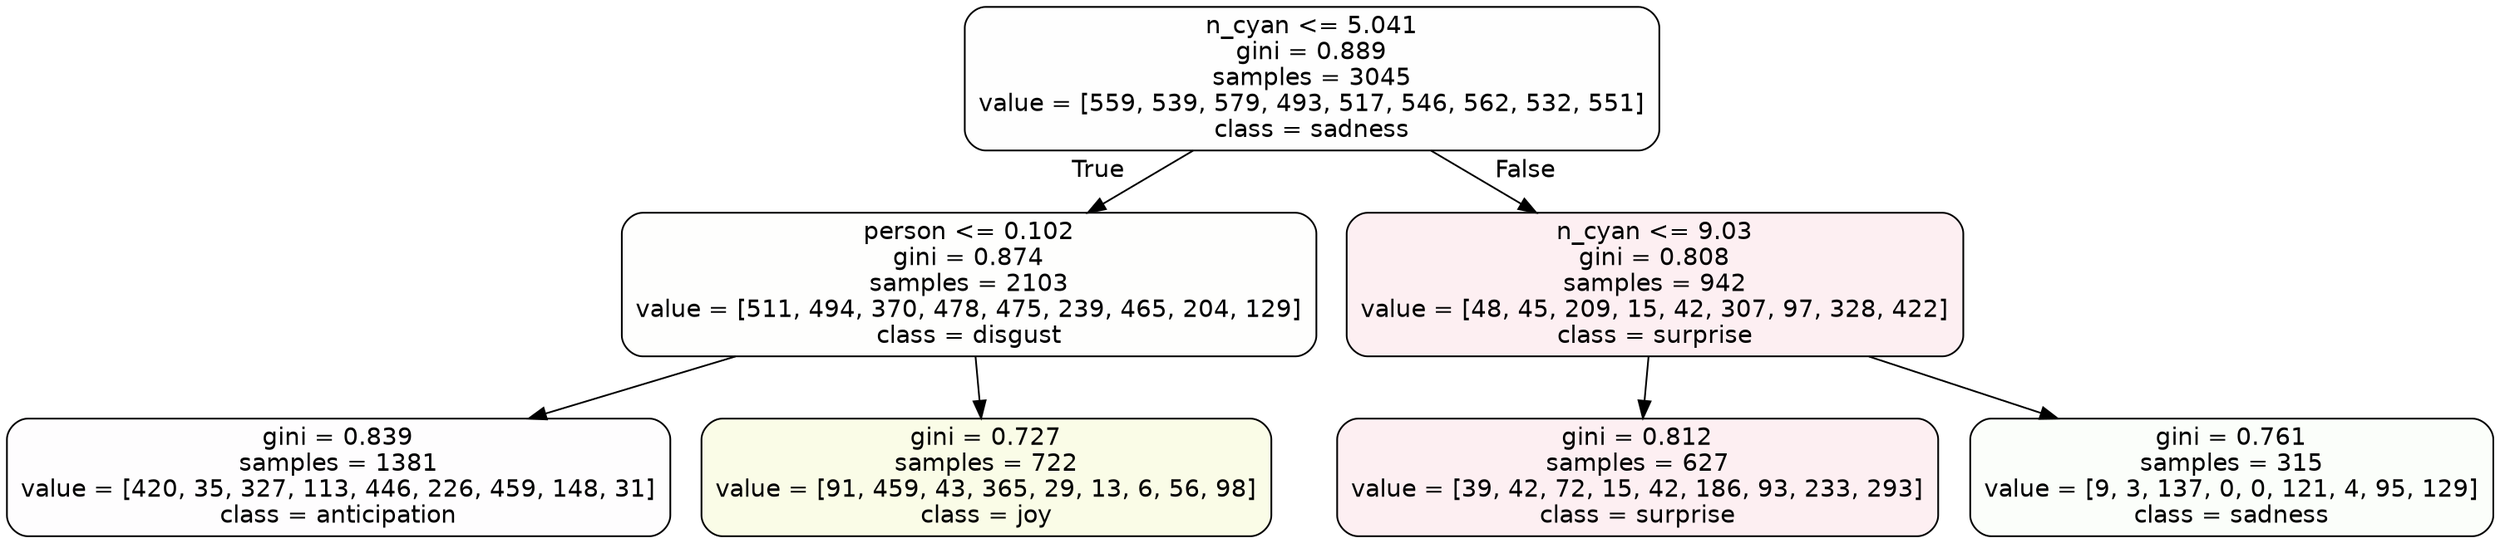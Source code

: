 digraph Tree {
node [shape=box, style="filled, rounded", color="black", fontname=helvetica] ;
edge [fontname=helvetica] ;
0 [label="n_cyan <= 5.041\ngini = 0.889\nsamples = 3045\nvalue = [559, 539, 579, 493, 517, 546, 562, 532, 551]\nclass = sadness", fillcolor="#64e53901"] ;
1 [label="person <= 0.102\ngini = 0.874\nsamples = 2103\nvalue = [511, 494, 370, 478, 475, 239, 465, 204, 129]\nclass = disgust", fillcolor="#e5813902"] ;
0 -> 1 [labeldistance=2.5, labelangle=45, headlabel="True"] ;
2 [label="gini = 0.839\nsamples = 1381\nvalue = [420, 35, 327, 113, 446, 226, 459, 148, 31]\nclass = anticipation", fillcolor="#8139e502"] ;
1 -> 2 ;
3 [label="gini = 0.727\nsamples = 722\nvalue = [91, 459, 43, 365, 29, 13, 6, 56, 98]\nclass = joy", fillcolor="#d7e5391e"] ;
1 -> 3 ;
4 [label="n_cyan <= 9.03\ngini = 0.808\nsamples = 942\nvalue = [48, 45, 209, 15, 42, 307, 97, 328, 422]\nclass = surprise", fillcolor="#e5396414"] ;
0 -> 4 [labeldistance=2.5, labelangle=-45, headlabel="False"] ;
5 [label="gini = 0.812\nsamples = 627\nvalue = [39, 42, 72, 15, 42, 186, 93, 233, 293]\nclass = surprise", fillcolor="#e5396414"] ;
4 -> 5 ;
6 [label="gini = 0.761\nsamples = 315\nvalue = [9, 3, 137, 0, 0, 121, 4, 95, 129]\nclass = sadness", fillcolor="#64e53906"] ;
4 -> 6 ;
}